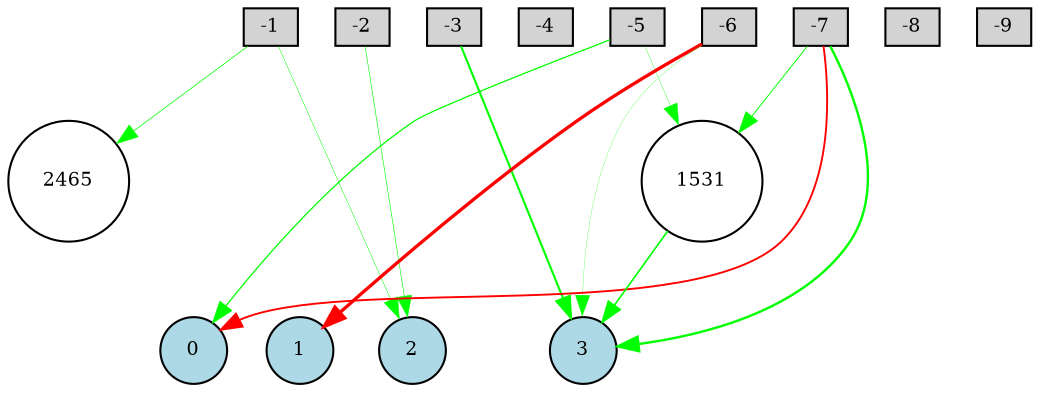digraph {
	node [fontsize=9 height=0.2 shape=circle width=0.2]
	subgraph inputs {
		node [shape=box style=filled]
		rank=source
		-1 [fillcolor=lightgray]
		-2 [fillcolor=lightgray]
		-1 -> -2 [style=invis]
		-3 [fillcolor=lightgray]
		-2 -> -3 [style=invis]
		-4 [fillcolor=lightgray]
		-3 -> -4 [style=invis]
		-5 [fillcolor=lightgray]
		-4 -> -5 [style=invis]
		-6 [fillcolor=lightgray]
		-5 -> -6 [style=invis]
		-7 [fillcolor=lightgray]
		-6 -> -7 [style=invis]
		-8 [fillcolor=lightgray]
		-7 -> -8 [style=invis]
		-9 [fillcolor=lightgray]
		-8 -> -9 [style=invis]
	}
	subgraph outputs {
		node [style=filled]
		rank=sink
		0 [fillcolor=lightblue fontsize=9 height=0.2 shape=circle width=0.2]
		1 [fillcolor=lightblue fontsize=9 height=0.2 shape=circle width=0.2]
		0 -> 1 [style=invis]
		2 [fillcolor=lightblue fontsize=9 height=0.2 shape=circle width=0.2]
		1 -> 2 [style=invis]
		3 [fillcolor=lightblue fontsize=9 height=0.2 shape=circle width=0.2]
		2 -> 3 [style=invis]
	}
	1531 [fillcolor=white style=filled]
	-5 -> 0 [color=green penwidth=0.6057587545463873 style=solid]
	-7 -> 3 [color=green penwidth=1.1523005181900512 style=solid]
	-6 -> 1 [color=red penwidth=1.5993328173591363 style=solid]
	-2 -> 2 [color=green penwidth=0.28949040827457706 style=solid]
	-3 -> 3 [color=green penwidth=1.0073194928850164 style=solid]
	1531 -> 3 [color=green penwidth=0.7871818596582475 style=solid]
	-5 -> 1531 [color=green penwidth=0.16772475572356105 style=solid]
	-6 -> 3 [color=green penwidth=0.12220893220134417 style=solid]
	-1 -> 2 [color=green penwidth=0.24369691508456462 style=solid]
	-7 -> 0 [color=red penwidth=0.9136191601977041 style=solid]
	-1 -> 2465 [color=green penwidth=0.3614608297648302 style=solid]
	-7 -> 1531 [color=green penwidth=0.45826288823633554 style=solid]
}
